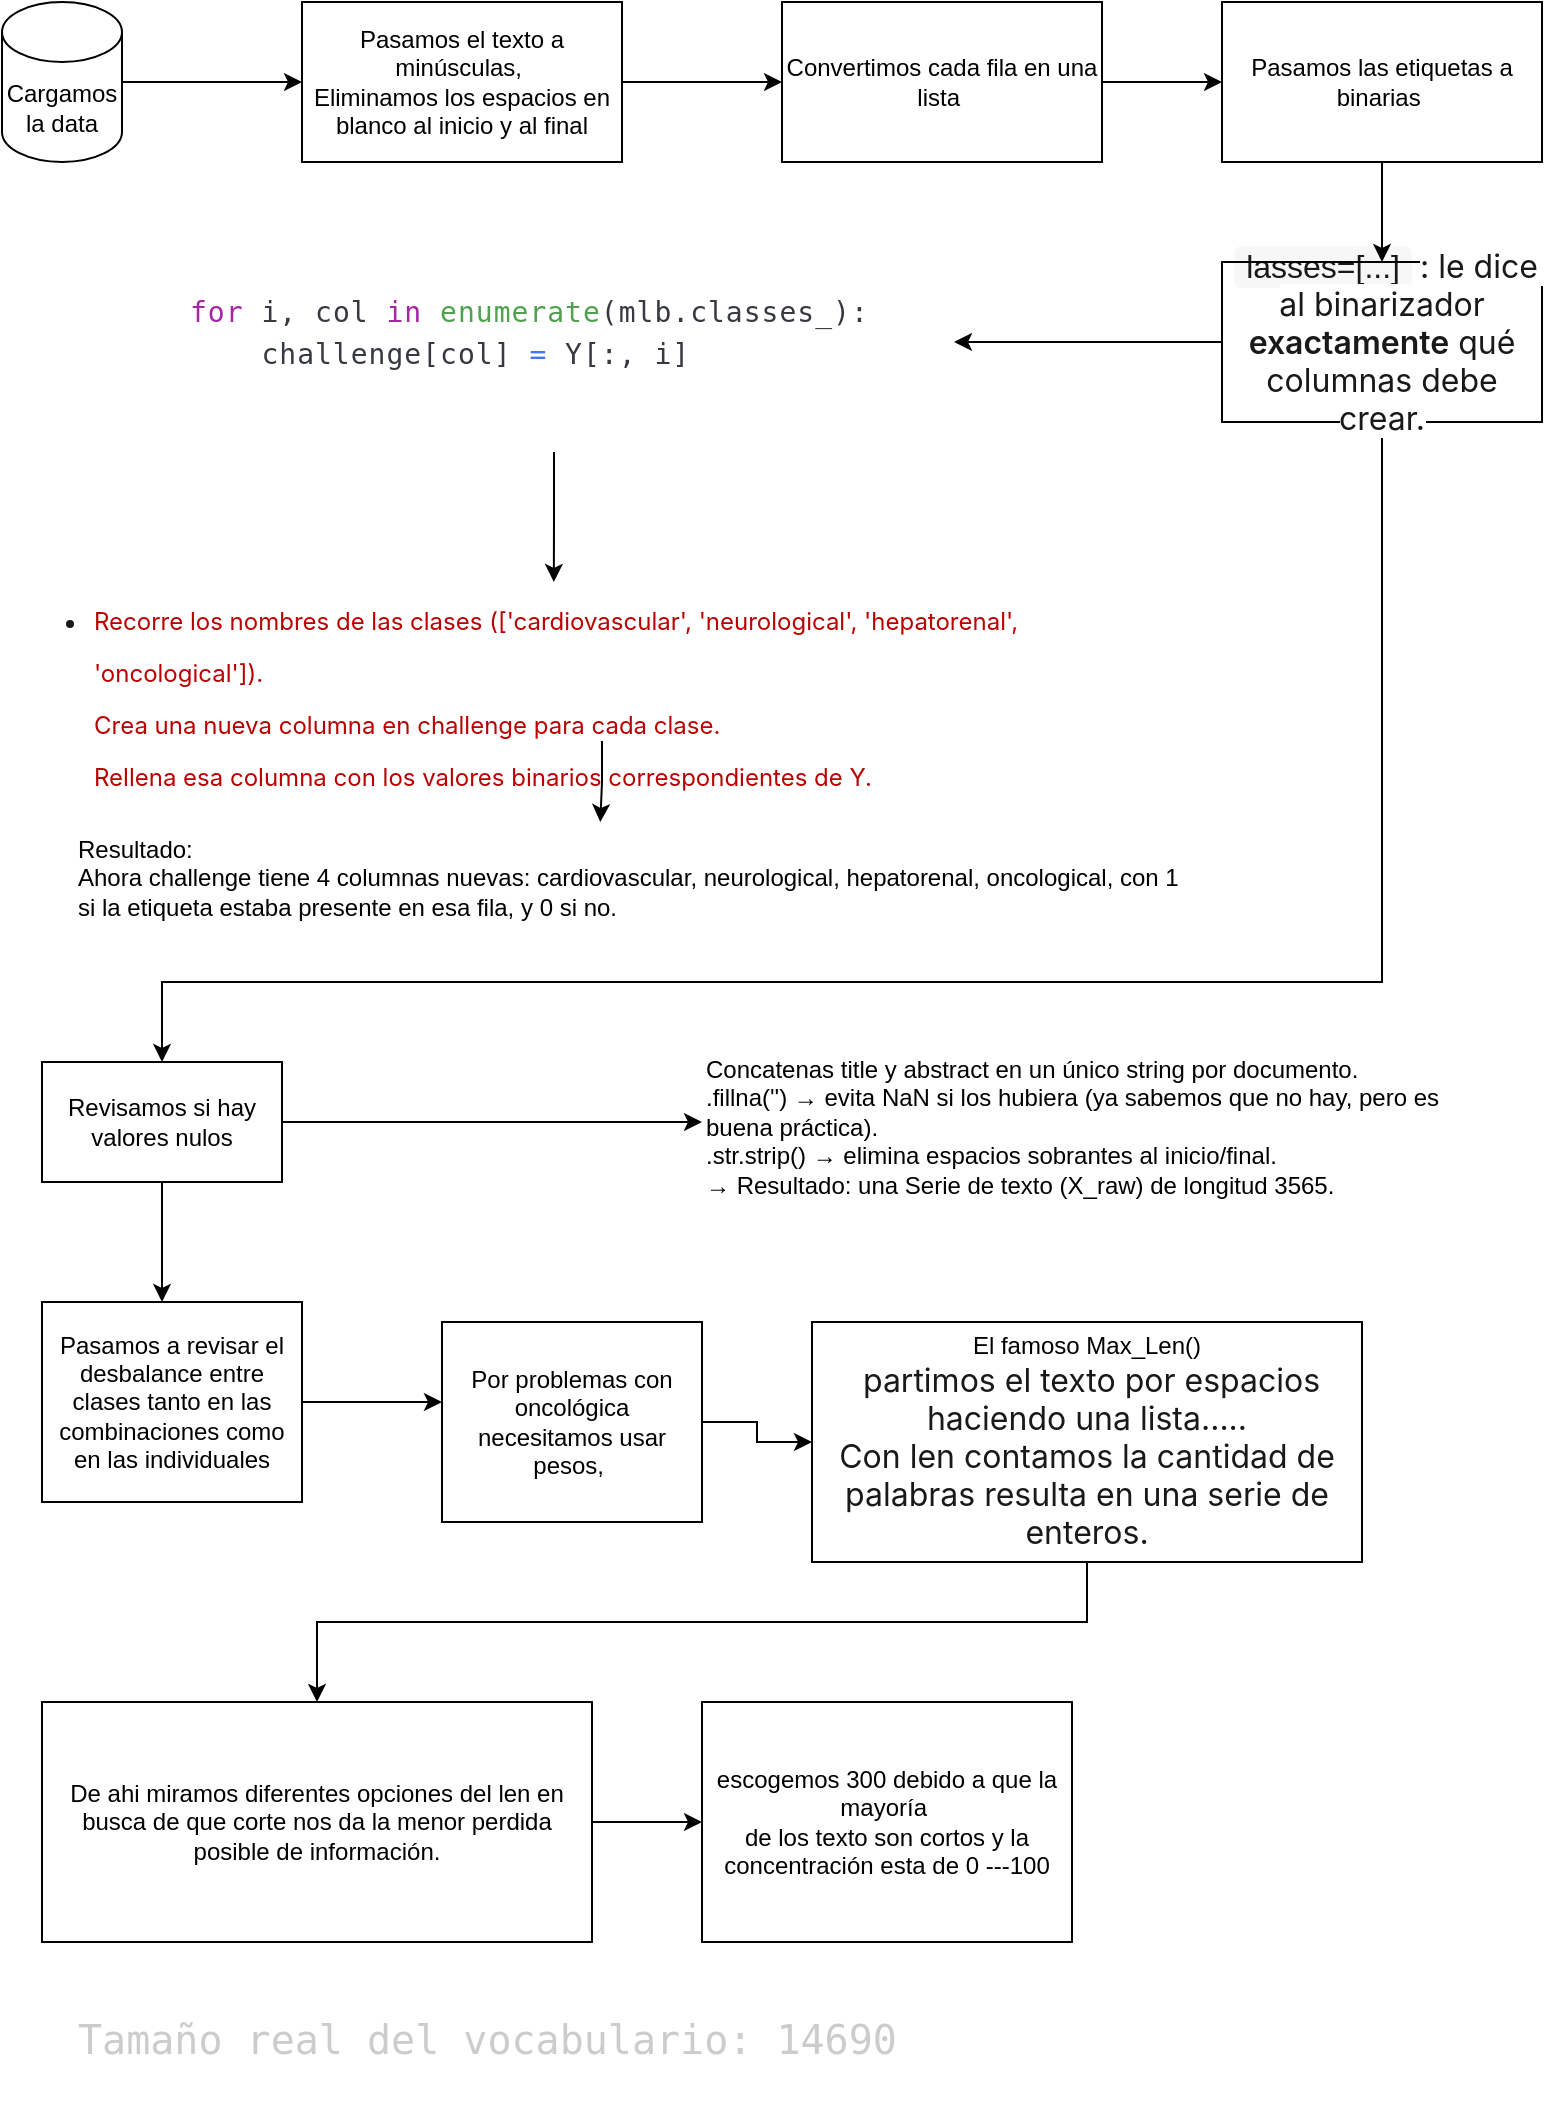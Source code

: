 <mxfile version="28.2.0">
  <diagram name="Página-1" id="R4MLHaw1RsGRZBGLi2FN">
    <mxGraphModel dx="1146" dy="574" grid="1" gridSize="10" guides="1" tooltips="1" connect="1" arrows="1" fold="1" page="1" pageScale="1" pageWidth="827" pageHeight="1169" math="0" shadow="0">
      <root>
        <mxCell id="0" />
        <mxCell id="1" parent="0" />
        <mxCell id="0DuIZYB2jZfA5ApWnlZL-5" style="edgeStyle=orthogonalEdgeStyle;rounded=0;orthogonalLoop=1;jettySize=auto;html=1;" parent="1" source="0DuIZYB2jZfA5ApWnlZL-1" target="0DuIZYB2jZfA5ApWnlZL-2" edge="1">
          <mxGeometry relative="1" as="geometry" />
        </mxCell>
        <mxCell id="0DuIZYB2jZfA5ApWnlZL-1" value="Cargamos la data" style="shape=cylinder3;whiteSpace=wrap;html=1;boundedLbl=1;backgroundOutline=1;size=15;" parent="1" vertex="1">
          <mxGeometry x="40" y="60" width="60" height="80" as="geometry" />
        </mxCell>
        <mxCell id="0DuIZYB2jZfA5ApWnlZL-6" style="edgeStyle=orthogonalEdgeStyle;rounded=0;orthogonalLoop=1;jettySize=auto;html=1;entryX=0;entryY=0.5;entryDx=0;entryDy=0;" parent="1" source="0DuIZYB2jZfA5ApWnlZL-2" target="0DuIZYB2jZfA5ApWnlZL-4" edge="1">
          <mxGeometry relative="1" as="geometry" />
        </mxCell>
        <mxCell id="0DuIZYB2jZfA5ApWnlZL-2" value="Pasamos el texto a minúsculas,&amp;nbsp;&lt;div&gt;Eliminamos los espacios en blanco al inicio y al final&lt;/div&gt;" style="rounded=0;whiteSpace=wrap;html=1;" parent="1" vertex="1">
          <mxGeometry x="190" y="60" width="160" height="80" as="geometry" />
        </mxCell>
        <mxCell id="0DuIZYB2jZfA5ApWnlZL-10" style="edgeStyle=orthogonalEdgeStyle;rounded=0;orthogonalLoop=1;jettySize=auto;html=1;entryX=0.5;entryY=0;entryDx=0;entryDy=0;" parent="1" source="0DuIZYB2jZfA5ApWnlZL-3" target="0DuIZYB2jZfA5ApWnlZL-9" edge="1">
          <mxGeometry relative="1" as="geometry" />
        </mxCell>
        <mxCell id="0DuIZYB2jZfA5ApWnlZL-3" value="Pasamos las etiquetas a binarias&amp;nbsp;" style="rounded=0;whiteSpace=wrap;html=1;" parent="1" vertex="1">
          <mxGeometry x="650" y="60" width="160" height="80" as="geometry" />
        </mxCell>
        <mxCell id="0DuIZYB2jZfA5ApWnlZL-7" style="edgeStyle=orthogonalEdgeStyle;rounded=0;orthogonalLoop=1;jettySize=auto;html=1;entryX=0;entryY=0.5;entryDx=0;entryDy=0;" parent="1" source="0DuIZYB2jZfA5ApWnlZL-4" target="0DuIZYB2jZfA5ApWnlZL-3" edge="1">
          <mxGeometry relative="1" as="geometry" />
        </mxCell>
        <mxCell id="0DuIZYB2jZfA5ApWnlZL-4" value="Convertimos cada fila en una lista&amp;nbsp;" style="rounded=0;whiteSpace=wrap;html=1;" parent="1" vertex="1">
          <mxGeometry x="430" y="60" width="160" height="80" as="geometry" />
        </mxCell>
        <mxCell id="0DuIZYB2jZfA5ApWnlZL-12" style="edgeStyle=orthogonalEdgeStyle;rounded=0;orthogonalLoop=1;jettySize=auto;html=1;" parent="1" source="0DuIZYB2jZfA5ApWnlZL-9" target="0DuIZYB2jZfA5ApWnlZL-11" edge="1">
          <mxGeometry relative="1" as="geometry" />
        </mxCell>
        <mxCell id="0DuIZYB2jZfA5ApWnlZL-20" style="edgeStyle=orthogonalEdgeStyle;rounded=0;orthogonalLoop=1;jettySize=auto;html=1;entryX=0.5;entryY=0;entryDx=0;entryDy=0;" parent="1" source="0DuIZYB2jZfA5ApWnlZL-9" target="0DuIZYB2jZfA5ApWnlZL-21" edge="1">
          <mxGeometry relative="1" as="geometry">
            <mxPoint x="260.0" y="590" as="targetPoint" />
            <Array as="points">
              <mxPoint x="730" y="550" />
              <mxPoint x="120" y="550" />
            </Array>
          </mxGeometry>
        </mxCell>
        <mxCell id="0DuIZYB2jZfA5ApWnlZL-9" value="&lt;code style=&quot;text-align: left; white-space-collapse: preserve; font-family: inherit; scrollbar-color: transparent transparent; margin: 0px 4px; padding: 2px 6px; border: 0px; font-variant-numeric: inherit; font-variant-east-asian: inherit; font-variant-alternates: inherit; font-variant-position: inherit; font-variant-emoji: inherit; font-stretch: inherit; font-size: 16px; line-height: inherit; font-optical-sizing: inherit; font-size-adjust: inherit; font-kerning: inherit; font-feature-settings: inherit; font-variation-settings: inherit; vertical-align: baseline; color: rgba(0, 0, 0, 0.9); background-color: rgba(0, 0, 0, 0.03); border-radius: 4px; max-width: 100%; word-break: break-word; text-shadow: none; overflow: auto;&quot; data-v-7caec4f8=&quot;&quot; data-v-a1ee3016=&quot;&quot; class=&quot;segment-code-inline&quot;&gt;lasses=[...]&lt;/code&gt;&lt;span style=&quot;text-align: left; white-space-collapse: preserve; color: rgba(0, 0, 0, 0.9); font-family: -apple-system, BlinkMacSystemFont, &amp;quot;Segoe UI&amp;quot;, system-ui, -apple-system, &amp;quot;Segoe UI&amp;quot;, Roboto, Ubuntu, Cantarell, &amp;quot;Noto Sans&amp;quot;, sans-serif, Arial, &amp;quot;PingFang SC&amp;quot;, &amp;quot;Source Han Sans SC&amp;quot;, &amp;quot;Microsoft YaHei UI&amp;quot;, &amp;quot;Microsoft YaHei&amp;quot;, &amp;quot;Noto Sans CJK SC&amp;quot;, sans-serif; font-size: 16px; background-color: rgb(255, 255, 255); float: none; display: inline !important;&quot;&gt;: le dice al binarizador &lt;/span&gt;&lt;span style=&quot;text-align: left; white-space-collapse: preserve; font-family: -apple-system, BlinkMacSystemFont, &amp;quot;Segoe UI&amp;quot;, system-ui, -apple-system, &amp;quot;Segoe UI&amp;quot;, Roboto, Ubuntu, Cantarell, &amp;quot;Noto Sans&amp;quot;, sans-serif, Arial, &amp;quot;PingFang SC&amp;quot;, &amp;quot;Source Han Sans SC&amp;quot;, &amp;quot;Microsoft YaHei UI&amp;quot;, &amp;quot;Microsoft YaHei&amp;quot;, &amp;quot;Noto Sans CJK SC&amp;quot;, sans-serif; scrollbar-color: transparent transparent; margin: 0px; padding: 0px; border: 0px; font-variant-numeric: inherit; font-variant-east-asian: inherit; font-variant-alternates: inherit; font-variant-position: inherit; font-variant-emoji: inherit; font-weight: 600; font-stretch: inherit; font-size: 16px; line-height: inherit; font-optical-sizing: inherit; font-size-adjust: inherit; font-kerning: inherit; font-feature-settings: inherit; font-variation-settings: inherit; vertical-align: baseline; color: rgba(0, 0, 0, 0.9); background-color: rgb(255, 255, 255);&quot; class=&quot;&quot;&gt;exactamente&lt;/span&gt;&lt;span style=&quot;text-align: left; white-space-collapse: preserve; color: rgba(0, 0, 0, 0.9); font-family: -apple-system, BlinkMacSystemFont, &amp;quot;Segoe UI&amp;quot;, system-ui, -apple-system, &amp;quot;Segoe UI&amp;quot;, Roboto, Ubuntu, Cantarell, &amp;quot;Noto Sans&amp;quot;, sans-serif, Arial, &amp;quot;PingFang SC&amp;quot;, &amp;quot;Source Han Sans SC&amp;quot;, &amp;quot;Microsoft YaHei UI&amp;quot;, &amp;quot;Microsoft YaHei&amp;quot;, &amp;quot;Noto Sans CJK SC&amp;quot;, sans-serif; font-size: 16px; background-color: rgb(255, 255, 255); float: none; display: inline !important;&quot;&gt; qué columnas debe crear.&lt;/span&gt;" style="rounded=0;whiteSpace=wrap;html=1;" parent="1" vertex="1">
          <mxGeometry x="650" y="190" width="160" height="80" as="geometry" />
        </mxCell>
        <mxCell id="0DuIZYB2jZfA5ApWnlZL-11" value="&lt;pre data-v-efb858b9=&quot;&quot; class=&quot;language-python&quot; style=&quot;font-family: &amp;quot;Fira Code&amp;quot;, &amp;quot;Fira Mono&amp;quot;, Menlo, Consolas, &amp;quot;DejaVu Sans Mono&amp;quot;, monospace; scrollbar-color: transparent transparent; margin: 0.5em 0px; padding: 16px; border: 0px; font-style: normal; font-variant-ligatures: normal; font-variant-caps: normal; font-variant-numeric: inherit; font-variant-east-asian: inherit; font-variant-alternates: inherit; font-variant-position: inherit; font-variant-emoji: inherit; font-weight: 400; font-stretch: inherit; font-size: 14px; line-height: 1.5; font-optical-sizing: inherit; font-size-adjust: inherit; font-kerning: inherit; font-feature-settings: inherit; font-variation-settings: inherit; vertical-align: baseline; color: rgb(56, 58, 66); direction: ltr; text-align: left; white-space: pre; word-spacing: 0px; word-break: normal; tab-size: 2; hyphens: none; overflow: auto; border-radius: 0px; background: none 0% 0% / auto repeat scroll padding-box border-box rgb(255, 255, 255); letter-spacing: 0.5px; orphans: 2; text-indent: 0px; text-transform: none; widows: 2; -webkit-text-stroke-width: 0px; text-decoration-thickness: initial; text-decoration-style: initial; text-decoration-color: initial;&quot;&gt;&lt;code class=&quot;language-python&quot; style=&quot;font-family: &amp;quot;Fira Code&amp;quot;, &amp;quot;Fira Mono&amp;quot;, Menlo, Consolas, &amp;quot;DejaVu Sans Mono&amp;quot;, monospace; scrollbar-color: transparent transparent; margin: 0px; padding: 0px; border: 0px; font-style: inherit; font-variant: inherit; font-weight: inherit; font-stretch: inherit; font-size: inherit; line-height: 1.5; font-optical-sizing: inherit; font-size-adjust: inherit; font-kerning: inherit; font-feature-settings: inherit; font-variation-settings: inherit; vertical-align: baseline; color: rgb(56, 58, 66); direction: ltr; text-align: left; white-space: pre-wrap; word-spacing: normal; word-break: break-word; tab-size: 2; hyphens: none; max-width: 100%; text-shadow: none; overflow: auto;&quot;&gt;&lt;span class=&quot;token keyword&quot; style=&quot;font: inherit; scrollbar-color: transparent transparent; margin: 0px; padding: 0px; border: 0px; vertical-align: baseline; color: rgb(166, 38, 164);&quot;&gt;for&lt;/span&gt; i&lt;span class=&quot;token punctuation&quot; style=&quot;font: inherit; scrollbar-color: transparent transparent; margin: 0px; padding: 0px; border: 0px; vertical-align: baseline; color: rgb(56, 58, 66);&quot;&gt;,&lt;/span&gt; col &lt;span class=&quot;token keyword&quot; style=&quot;font: inherit; scrollbar-color: transparent transparent; margin: 0px; padding: 0px; border: 0px; vertical-align: baseline; color: rgb(166, 38, 164);&quot;&gt;in&lt;/span&gt; &lt;span class=&quot;token builtin&quot; style=&quot;font: inherit; scrollbar-color: transparent transparent; margin: 0px; padding: 0px; border: 0px; vertical-align: baseline; color: rgb(80, 161, 79);&quot;&gt;enumerate&lt;/span&gt;&lt;span class=&quot;token punctuation&quot; style=&quot;font: inherit; scrollbar-color: transparent transparent; margin: 0px; padding: 0px; border: 0px; vertical-align: baseline; color: rgb(56, 58, 66);&quot;&gt;(&lt;/span&gt;mlb&lt;span class=&quot;token punctuation&quot; style=&quot;font: inherit; scrollbar-color: transparent transparent; margin: 0px; padding: 0px; border: 0px; vertical-align: baseline; color: rgb(56, 58, 66);&quot;&gt;.&lt;/span&gt;classes_&lt;span class=&quot;token punctuation&quot; style=&quot;font: inherit; scrollbar-color: transparent transparent; margin: 0px; padding: 0px; border: 0px; vertical-align: baseline; color: rgb(56, 58, 66);&quot;&gt;)&lt;/span&gt;&lt;span class=&quot;token punctuation&quot; style=&quot;font: inherit; scrollbar-color: transparent transparent; margin: 0px; padding: 0px; border: 0px; vertical-align: baseline; color: rgb(56, 58, 66);&quot;&gt;:&lt;/span&gt;&#xa;    challenge&lt;span class=&quot;token punctuation&quot; style=&quot;font: inherit; scrollbar-color: transparent transparent; margin: 0px; padding: 0px; border: 0px; vertical-align: baseline; color: rgb(56, 58, 66);&quot;&gt;[&lt;/span&gt;col&lt;span class=&quot;token punctuation&quot; style=&quot;font: inherit; scrollbar-color: transparent transparent; margin: 0px; padding: 0px; border: 0px; vertical-align: baseline; color: rgb(56, 58, 66);&quot;&gt;]&lt;/span&gt; &lt;span class=&quot;token operator&quot; style=&quot;font: inherit; scrollbar-color: transparent transparent; margin: 0px; padding: 0px; border: 0px; vertical-align: baseline; color: rgb(64, 120, 242);&quot;&gt;=&lt;/span&gt; Y&lt;span class=&quot;token punctuation&quot; style=&quot;font: inherit; scrollbar-color: transparent transparent; margin: 0px; padding: 0px; border: 0px; vertical-align: baseline; color: rgb(56, 58, 66);&quot;&gt;[&lt;/span&gt;&lt;span class=&quot;token punctuation&quot; style=&quot;font: inherit; scrollbar-color: transparent transparent; margin: 0px; padding: 0px; border: 0px; vertical-align: baseline; color: rgb(56, 58, 66);&quot;&gt;:&lt;/span&gt;&lt;span class=&quot;token punctuation&quot; style=&quot;font: inherit; scrollbar-color: transparent transparent; margin: 0px; padding: 0px; border: 0px; vertical-align: baseline; color: rgb(56, 58, 66);&quot;&gt;,&lt;/span&gt; i&lt;span class=&quot;token punctuation&quot; style=&quot;font: inherit; scrollbar-color: transparent transparent; margin: 0px; padding: 0px; border: 0px; vertical-align: baseline; color: rgb(56, 58, 66);&quot;&gt;]&lt;/span&gt;&lt;/code&gt;&lt;/pre&gt;" style="text;whiteSpace=wrap;html=1;" parent="1" vertex="1">
          <mxGeometry x="116" y="175" width="400" height="110" as="geometry" />
        </mxCell>
        <mxCell id="0DuIZYB2jZfA5ApWnlZL-15" value="&lt;ul start=&quot;1&quot; style=&quot;scrollbar-color: rgba(0, 0, 0, 0.25) rgba(0, 0, 0, 0); margin: 0px 0px 16px; padding: 0px 0px 0px 24px; border: 0px; font-variant-numeric: inherit; font-variant-east-asian: inherit; font-variant-alternates: inherit; font-variant-position: inherit; font-variant-emoji: inherit; font-stretch: inherit; line-height: inherit; font-optical-sizing: inherit; font-size-adjust: inherit; font-kerning: inherit; font-feature-settings: inherit; font-variation-settings: inherit; vertical-align: baseline; list-style: disc; orphans: 2; text-align: start; text-indent: 0px; widows: 2; background-color: rgb(255, 255, 255); text-decoration-thickness: initial; text-decoration-style: initial; text-decoration-color: initial; color: rgba(0, 0, 0, 0.9);&quot;&gt;&lt;li style=&quot;font-variant-numeric: inherit; font-variant-east-asian: inherit; font-variant-alternates: inherit; font-variant-position: inherit; font-variant-emoji: inherit; font-stretch: inherit; line-height: inherit; font-optical-sizing: inherit; font-size-adjust: inherit; font-kerning: inherit; font-feature-settings: inherit; font-variation-settings: inherit; scrollbar-color: rgba(0, 0, 0, 0.25) rgba(0, 0, 0, 0); margin: 0px 0px 12px; padding: 0px; border: 0px; vertical-align: baseline;&quot;&gt;&lt;div class=&quot;paragraph&quot; style=&quot;font-variant-alternates: inherit; font-variant-numeric: inherit; font-variant-east-asian: inherit; font-variant-position: inherit; font-variant-emoji: inherit; scrollbar-color: rgba(0, 0, 0, 0.25) rgba(0, 0, 0, 0); margin: 0px; padding: 0px; border: 0px; font-stretch: inherit; line-height: 26px; font-optical-sizing: inherit; font-size-adjust: inherit; font-kerning: inherit; font-feature-settings: inherit; font-variation-settings: inherit; vertical-align: baseline; max-width: 100%; word-break: break-word; text-shadow: none;&quot;&gt;&lt;font style=&quot;font-size: 12px;&quot; face=&quot;-apple-system, BlinkMacSystemFont, Segoe UI, system-ui, -apple-system, Segoe UI, Roboto, Ubuntu, Cantarell, Noto Sans, sans-serif, Arial, PingFang SC, Source Han Sans SC, Microsoft YaHei UI, Microsoft YaHei, Noto Sans CJK SC, sans-serif&quot; color=&quot;rgba(0, 0, 0, 0.9)&quot;&gt;&lt;span style=&quot;white-space-collapse: preserve;&quot;&gt;Recorre los nombres de las clases ([&#39;cardiovascular&#39;, &#39;neurological&#39;, &#39;hepatorenal&#39;, &#39;oncological&#39;]).&lt;br&gt;Crea una nueva columna en challenge para cada clase.&lt;br&gt;Rellena esa columna con los valores binarios correspondientes de Y.&lt;/span&gt;&lt;/font&gt;&lt;/div&gt;&lt;/li&gt;&lt;/ul&gt;&lt;div&gt;&lt;font face=&quot;-apple-system, BlinkMacSystemFont, Segoe UI, system-ui, -apple-system, Segoe UI, Roboto, Ubuntu, Cantarell, Noto Sans, sans-serif, Arial, PingFang SC, Source Han Sans SC, Microsoft YaHei UI, Microsoft YaHei, Noto Sans CJK SC, sans-serif&quot; color=&quot;rgba(0, 0, 0, 0.9)&quot;&gt;&lt;span style=&quot;white-space-collapse: preserve;&quot;&gt;&lt;br&gt;&lt;/span&gt;&lt;/font&gt;&lt;/div&gt;" style="text;whiteSpace=wrap;html=1;" parent="1" vertex="1">
          <mxGeometry x="60" y="350" width="560" height="80" as="geometry" />
        </mxCell>
        <mxCell id="0DuIZYB2jZfA5ApWnlZL-17" style="edgeStyle=orthogonalEdgeStyle;rounded=0;orthogonalLoop=1;jettySize=auto;html=1;entryX=0.457;entryY=0;entryDx=0;entryDy=0;entryPerimeter=0;" parent="1" source="0DuIZYB2jZfA5ApWnlZL-11" target="0DuIZYB2jZfA5ApWnlZL-15" edge="1">
          <mxGeometry relative="1" as="geometry" />
        </mxCell>
        <mxCell id="0DuIZYB2jZfA5ApWnlZL-18" value="Resultado:&#xa;Ahora challenge tiene 4 columnas nuevas: cardiovascular, neurological, hepatorenal, oncological, con 1 si la etiqueta estaba presente en esa fila, y 0 si no." style="text;whiteSpace=wrap;" parent="1" vertex="1">
          <mxGeometry x="76" y="470" width="554" height="70" as="geometry" />
        </mxCell>
        <mxCell id="0DuIZYB2jZfA5ApWnlZL-22" style="edgeStyle=orthogonalEdgeStyle;rounded=0;orthogonalLoop=1;jettySize=auto;html=1;" parent="1" source="0DuIZYB2jZfA5ApWnlZL-21" edge="1">
          <mxGeometry relative="1" as="geometry">
            <mxPoint x="120.0" y="710" as="targetPoint" />
          </mxGeometry>
        </mxCell>
        <mxCell id="RaiEYyjb_QK-6UHaHSNt-5" style="edgeStyle=orthogonalEdgeStyle;rounded=0;orthogonalLoop=1;jettySize=auto;html=1;" edge="1" parent="1" source="0DuIZYB2jZfA5ApWnlZL-21" target="0DuIZYB2jZfA5ApWnlZL-27">
          <mxGeometry relative="1" as="geometry" />
        </mxCell>
        <mxCell id="0DuIZYB2jZfA5ApWnlZL-21" value="Revisamos si hay valores nulos" style="rounded=0;whiteSpace=wrap;html=1;" parent="1" vertex="1">
          <mxGeometry x="60" y="590" width="120" height="60" as="geometry" />
        </mxCell>
        <mxCell id="0DuIZYB2jZfA5ApWnlZL-24" style="edgeStyle=orthogonalEdgeStyle;rounded=0;orthogonalLoop=1;jettySize=auto;html=1;" parent="1" source="0DuIZYB2jZfA5ApWnlZL-23" edge="1">
          <mxGeometry relative="1" as="geometry">
            <mxPoint x="260.0" y="760" as="targetPoint" />
          </mxGeometry>
        </mxCell>
        <mxCell id="0DuIZYB2jZfA5ApWnlZL-23" value="Pasamos a revisar el desbalance entre clases tanto en las combinaciones como en las individuales" style="rounded=0;whiteSpace=wrap;html=1;" parent="1" vertex="1">
          <mxGeometry x="60" y="710" width="130" height="100" as="geometry" />
        </mxCell>
        <mxCell id="RaiEYyjb_QK-6UHaHSNt-3" style="edgeStyle=orthogonalEdgeStyle;rounded=0;orthogonalLoop=1;jettySize=auto;html=1;entryX=0;entryY=0.5;entryDx=0;entryDy=0;" edge="1" parent="1" source="0DuIZYB2jZfA5ApWnlZL-25" target="RaiEYyjb_QK-6UHaHSNt-2">
          <mxGeometry relative="1" as="geometry" />
        </mxCell>
        <mxCell id="0DuIZYB2jZfA5ApWnlZL-25" value="Por problemas con oncológica necesitamos usar pesos,&amp;nbsp;" style="rounded=0;whiteSpace=wrap;html=1;" parent="1" vertex="1">
          <mxGeometry x="260" y="720" width="130" height="100" as="geometry" />
        </mxCell>
        <UserObject label="Concatenas title y abstract en un único string por documento.&#xa;.fillna(&#39;&#39;) → evita NaN si los hubiera (ya sabemos que no hay, pero es buena práctica).&#xa;.str.strip() → elimina espacios sobrantes al inicio/final.&#xa;→ Resultado: una Serie de texto (X_raw) de longitud 3565." id="0DuIZYB2jZfA5ApWnlZL-27">
          <mxCell style="text;whiteSpace=wrap;" parent="1" vertex="1">
            <mxGeometry x="390" y="580" width="380" height="80" as="geometry" />
          </mxCell>
        </UserObject>
        <mxCell id="RaiEYyjb_QK-6UHaHSNt-10" style="edgeStyle=orthogonalEdgeStyle;rounded=0;orthogonalLoop=1;jettySize=auto;html=1;entryX=0.5;entryY=0;entryDx=0;entryDy=0;" edge="1" parent="1" source="RaiEYyjb_QK-6UHaHSNt-2" target="RaiEYyjb_QK-6UHaHSNt-7">
          <mxGeometry relative="1" as="geometry">
            <Array as="points">
              <mxPoint x="582" y="870" />
              <mxPoint x="198" y="870" />
            </Array>
          </mxGeometry>
        </mxCell>
        <mxCell id="RaiEYyjb_QK-6UHaHSNt-2" value="&lt;font style=&quot;font-size: 12px;&quot;&gt;El famoso Max_Len()&lt;/font&gt;&lt;div&gt;&lt;span style=&quot;color: rgba(0, 0, 0, 0.9); font-family: -apple-system, BlinkMacSystemFont, &amp;quot;Segoe UI&amp;quot;, system-ui, -apple-system, &amp;quot;Segoe UI&amp;quot;, Roboto, Ubuntu, Cantarell, &amp;quot;Noto Sans&amp;quot;, sans-serif, Arial, &amp;quot;PingFang SC&amp;quot;, &amp;quot;Source Han Sans SC&amp;quot;, &amp;quot;Microsoft YaHei UI&amp;quot;, &amp;quot;Microsoft YaHei&amp;quot;, &amp;quot;Noto Sans CJK SC&amp;quot;, sans-serif; text-align: left; white-space-collapse: preserve; background-color: rgb(255, 255, 255);&quot;&gt;&lt;font size=&quot;3&quot;&gt; partimos el texto por espacios haciendo una lista.....&lt;/font&gt;&lt;/span&gt;&lt;/div&gt;&lt;div&gt;&lt;span style=&quot;color: rgba(0, 0, 0, 0.9); font-family: -apple-system, BlinkMacSystemFont, &amp;quot;Segoe UI&amp;quot;, system-ui, -apple-system, &amp;quot;Segoe UI&amp;quot;, Roboto, Ubuntu, Cantarell, &amp;quot;Noto Sans&amp;quot;, sans-serif, Arial, &amp;quot;PingFang SC&amp;quot;, &amp;quot;Source Han Sans SC&amp;quot;, &amp;quot;Microsoft YaHei UI&amp;quot;, &amp;quot;Microsoft YaHei&amp;quot;, &amp;quot;Noto Sans CJK SC&amp;quot;, sans-serif; text-align: left; white-space-collapse: preserve; background-color: rgb(255, 255, 255);&quot;&gt;&lt;font size=&quot;3&quot;&gt;Con len contamos la cantidad de palabras resulta en una serie de enteros.&lt;/font&gt;&lt;/span&gt;&lt;/div&gt;" style="rounded=0;whiteSpace=wrap;html=1;" vertex="1" parent="1">
          <mxGeometry x="445" y="720" width="275" height="120" as="geometry" />
        </mxCell>
        <mxCell id="RaiEYyjb_QK-6UHaHSNt-4" style="edgeStyle=orthogonalEdgeStyle;rounded=0;orthogonalLoop=1;jettySize=auto;html=1;entryX=0.475;entryY=0.007;entryDx=0;entryDy=0;entryPerimeter=0;" edge="1" parent="1">
          <mxGeometry relative="1" as="geometry">
            <mxPoint x="340" y="429.51" as="sourcePoint" />
            <mxPoint x="339.15" y="470" as="targetPoint" />
            <Array as="points">
              <mxPoint x="340" y="450" />
              <mxPoint x="339" y="450" />
            </Array>
          </mxGeometry>
        </mxCell>
        <mxCell id="RaiEYyjb_QK-6UHaHSNt-9" style="edgeStyle=orthogonalEdgeStyle;rounded=0;orthogonalLoop=1;jettySize=auto;html=1;entryX=0;entryY=0.5;entryDx=0;entryDy=0;" edge="1" parent="1" source="RaiEYyjb_QK-6UHaHSNt-7" target="RaiEYyjb_QK-6UHaHSNt-8">
          <mxGeometry relative="1" as="geometry" />
        </mxCell>
        <mxCell id="RaiEYyjb_QK-6UHaHSNt-7" value="De ahi miramos diferentes opciones del len en busca de que corte nos da la menor perdida posible de información." style="rounded=0;whiteSpace=wrap;html=1;" vertex="1" parent="1">
          <mxGeometry x="60" y="910" width="275" height="120" as="geometry" />
        </mxCell>
        <mxCell id="RaiEYyjb_QK-6UHaHSNt-8" value="escogemos 300 debido a que la mayoría&amp;nbsp;&lt;div&gt;de los texto son cortos y la concentración esta de 0 ---100&lt;/div&gt;" style="rounded=0;whiteSpace=wrap;html=1;" vertex="1" parent="1">
          <mxGeometry x="390" y="910" width="185" height="120" as="geometry" />
        </mxCell>
        <mxCell id="RaiEYyjb_QK-6UHaHSNt-11" value="&lt;span style=&quot;color: rgb(204, 204, 204); font-family: &amp;quot;Droid Sans Mono&amp;quot;, &amp;quot;monospace&amp;quot;, monospace; font-size: 20px; font-style: normal; font-variant-ligatures: normal; font-variant-caps: normal; font-weight: 400; letter-spacing: normal; orphans: 2; text-align: start; text-indent: 0px; text-transform: none; widows: 2; word-spacing: 0px; -webkit-text-stroke-width: 0px; white-space: pre; text-decoration-thickness: initial; text-decoration-style: initial; text-decoration-color: initial; display: inline !important; float: none;&quot;&gt;Tamaño real del vocabulario: 14690&lt;/span&gt;" style="text;whiteSpace=wrap;html=1;" vertex="1" parent="1">
          <mxGeometry x="76" y="1060" width="440" height="50" as="geometry" />
        </mxCell>
      </root>
    </mxGraphModel>
  </diagram>
</mxfile>
